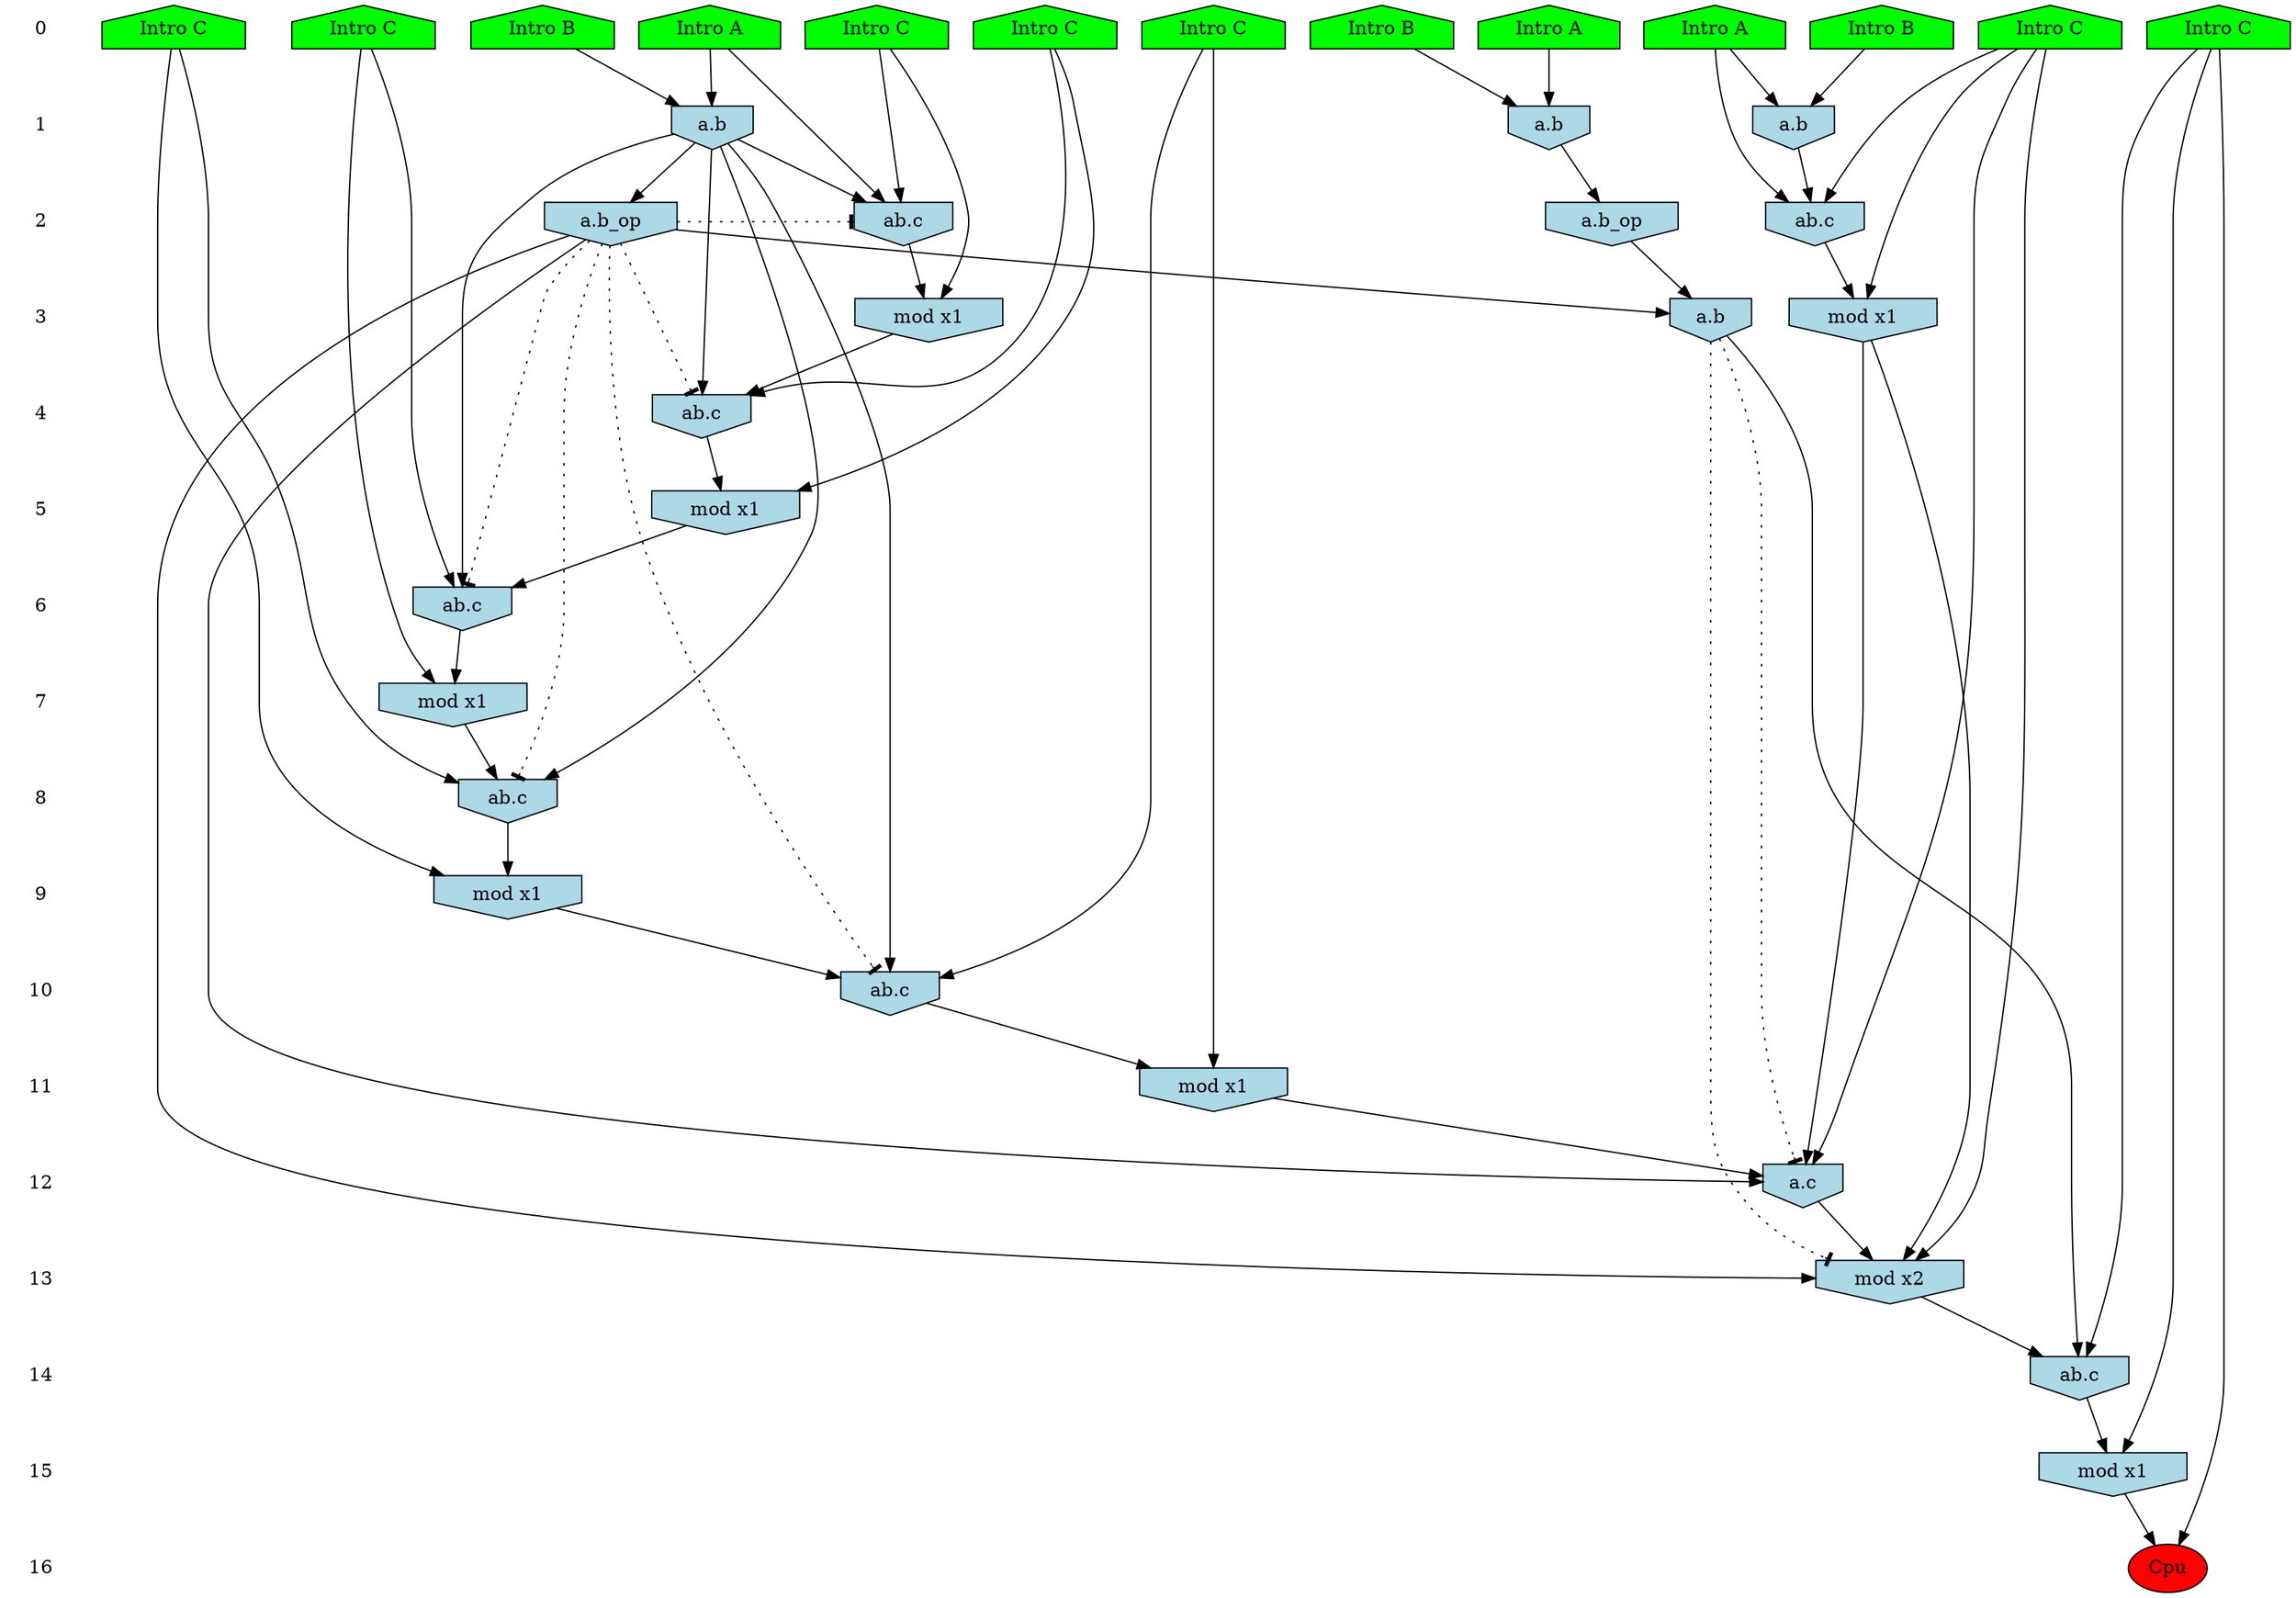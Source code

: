 /* Compression of 1 causal flows obtained in average at 1.561685E+01 t.u */
/* Compressed causal flows were: [2609] */
digraph G{
 ranksep=.5 ; 
{ rank = same ; "0" [shape=plaintext] ; node_1 [label ="Intro B", shape=house, style=filled, fillcolor=green] ;
node_2 [label ="Intro A", shape=house, style=filled, fillcolor=green] ;
node_3 [label ="Intro A", shape=house, style=filled, fillcolor=green] ;
node_4 [label ="Intro B", shape=house, style=filled, fillcolor=green] ;
node_5 [label ="Intro B", shape=house, style=filled, fillcolor=green] ;
node_6 [label ="Intro A", shape=house, style=filled, fillcolor=green] ;
node_7 [label ="Intro C", shape=house, style=filled, fillcolor=green] ;
node_8 [label ="Intro C", shape=house, style=filled, fillcolor=green] ;
node_9 [label ="Intro C", shape=house, style=filled, fillcolor=green] ;
node_10 [label ="Intro C", shape=house, style=filled, fillcolor=green] ;
node_11 [label ="Intro C", shape=house, style=filled, fillcolor=green] ;
node_12 [label ="Intro C", shape=house, style=filled, fillcolor=green] ;
node_13 [label ="Intro C", shape=house, style=filled, fillcolor=green] ;
}
{ rank = same ; "1" [shape=plaintext] ; node_14 [label="a.b", shape=invhouse, style=filled, fillcolor = lightblue] ;
node_16 [label="a.b", shape=invhouse, style=filled, fillcolor = lightblue] ;
node_18 [label="a.b", shape=invhouse, style=filled, fillcolor = lightblue] ;
}
{ rank = same ; "2" [shape=plaintext] ; node_15 [label="ab.c", shape=invhouse, style=filled, fillcolor = lightblue] ;
node_22 [label="ab.c", shape=invhouse, style=filled, fillcolor = lightblue] ;
node_28 [label="a.b_op", shape=invhouse, style=filled, fillcolor = lightblue] ;
node_30 [label="a.b_op", shape=invhouse, style=filled, fillcolor = lightblue] ;
}
{ rank = same ; "3" [shape=plaintext] ; node_17 [label="mod x1", shape=invhouse, style=filled, fillcolor = lightblue] ;
node_26 [label="mod x1", shape=invhouse, style=filled, fillcolor = lightblue] ;
node_33 [label="a.b", shape=invhouse, style=filled, fillcolor = lightblue] ;
}
{ rank = same ; "4" [shape=plaintext] ; node_19 [label="ab.c", shape=invhouse, style=filled, fillcolor = lightblue] ;
}
{ rank = same ; "5" [shape=plaintext] ; node_20 [label="mod x1", shape=invhouse, style=filled, fillcolor = lightblue] ;
}
{ rank = same ; "6" [shape=plaintext] ; node_21 [label="ab.c", shape=invhouse, style=filled, fillcolor = lightblue] ;
}
{ rank = same ; "7" [shape=plaintext] ; node_23 [label="mod x1", shape=invhouse, style=filled, fillcolor = lightblue] ;
}
{ rank = same ; "8" [shape=plaintext] ; node_24 [label="ab.c", shape=invhouse, style=filled, fillcolor = lightblue] ;
}
{ rank = same ; "9" [shape=plaintext] ; node_25 [label="mod x1", shape=invhouse, style=filled, fillcolor = lightblue] ;
}
{ rank = same ; "10" [shape=plaintext] ; node_27 [label="ab.c", shape=invhouse, style=filled, fillcolor = lightblue] ;
}
{ rank = same ; "11" [shape=plaintext] ; node_29 [label="mod x1", shape=invhouse, style=filled, fillcolor = lightblue] ;
}
{ rank = same ; "12" [shape=plaintext] ; node_31 [label="a.c", shape=invhouse, style=filled, fillcolor = lightblue] ;
}
{ rank = same ; "13" [shape=plaintext] ; node_32 [label="mod x2", shape=invhouse, style=filled, fillcolor = lightblue] ;
}
{ rank = same ; "14" [shape=plaintext] ; node_34 [label="ab.c", shape=invhouse, style=filled, fillcolor = lightblue] ;
}
{ rank = same ; "15" [shape=plaintext] ; node_35 [label="mod x1", shape=invhouse, style=filled, fillcolor = lightblue] ;
}
{ rank = same ; "16" [shape=plaintext] ; node_36 [label ="Cpu", style=filled, fillcolor=red] ;
}
"0" -> "1" [style="invis"]; 
"1" -> "2" [style="invis"]; 
"2" -> "3" [style="invis"]; 
"3" -> "4" [style="invis"]; 
"4" -> "5" [style="invis"]; 
"5" -> "6" [style="invis"]; 
"6" -> "7" [style="invis"]; 
"7" -> "8" [style="invis"]; 
"8" -> "9" [style="invis"]; 
"9" -> "10" [style="invis"]; 
"10" -> "11" [style="invis"]; 
"11" -> "12" [style="invis"]; 
"12" -> "13" [style="invis"]; 
"13" -> "14" [style="invis"]; 
"14" -> "15" [style="invis"]; 
"15" -> "16" [style="invis"]; 
node_3 -> node_14
node_5 -> node_14
node_3 -> node_15
node_7 -> node_15
node_14 -> node_15
node_1 -> node_16
node_6 -> node_16
node_7 -> node_17
node_15 -> node_17
node_2 -> node_18
node_4 -> node_18
node_13 -> node_19
node_14 -> node_19
node_17 -> node_19
node_13 -> node_20
node_19 -> node_20
node_10 -> node_21
node_14 -> node_21
node_20 -> node_21
node_2 -> node_22
node_8 -> node_22
node_18 -> node_22
node_10 -> node_23
node_21 -> node_23
node_12 -> node_24
node_14 -> node_24
node_23 -> node_24
node_12 -> node_25
node_24 -> node_25
node_8 -> node_26
node_22 -> node_26
node_9 -> node_27
node_14 -> node_27
node_25 -> node_27
node_14 -> node_28
node_9 -> node_29
node_27 -> node_29
node_16 -> node_30
node_8 -> node_31
node_26 -> node_31
node_28 -> node_31
node_29 -> node_31
node_8 -> node_32
node_26 -> node_32
node_28 -> node_32
node_31 -> node_32
node_28 -> node_33
node_30 -> node_33
node_11 -> node_34
node_32 -> node_34
node_33 -> node_34
node_11 -> node_35
node_34 -> node_35
node_11 -> node_36
node_35 -> node_36
node_28 -> node_27 [style=dotted, arrowhead = tee] 
node_28 -> node_24 [style=dotted, arrowhead = tee] 
node_28 -> node_21 [style=dotted, arrowhead = tee] 
node_28 -> node_19 [style=dotted, arrowhead = tee] 
node_28 -> node_15 [style=dotted, arrowhead = tee] 
node_33 -> node_32 [style=dotted, arrowhead = tee] 
node_33 -> node_31 [style=dotted, arrowhead = tee] 
}
/*
 Dot generation time: 0.000155
*/